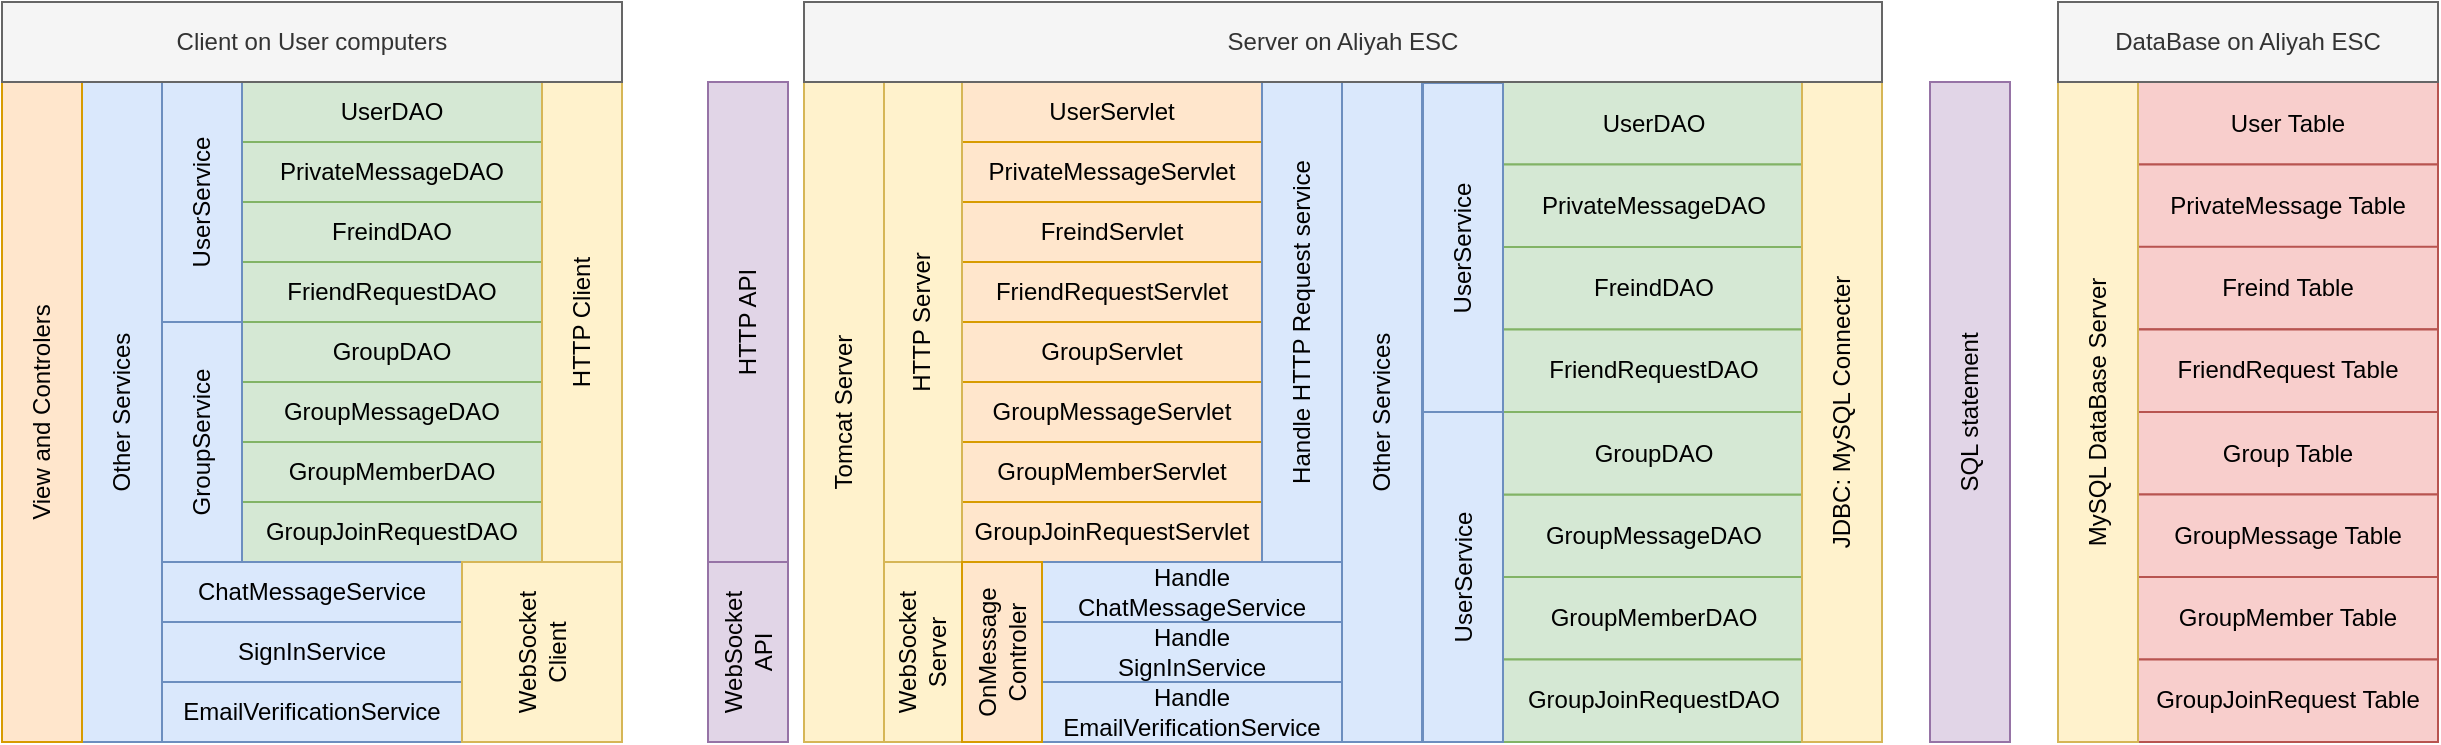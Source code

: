 <mxfile version="25.0.3">
  <diagram name="第 1 页" id="bxxxQVGhS8IFvsGaxlDZ">
    <mxGraphModel dx="1388" dy="1122" grid="0" gridSize="10" guides="1" tooltips="1" connect="1" arrows="1" fold="1" page="0" pageScale="1" pageWidth="827" pageHeight="1169" math="0" shadow="0">
      <root>
        <mxCell id="0" />
        <mxCell id="1" parent="0" />
        <mxCell id="TKKuryZPwlHoQlq77Uxj-1" value="UserDAO" style="rounded=0;whiteSpace=wrap;html=1;fillColor=#d5e8d4;strokeColor=#82b366;" vertex="1" parent="1">
          <mxGeometry x="351" y="209" width="150" height="30" as="geometry" />
        </mxCell>
        <mxCell id="TKKuryZPwlHoQlq77Uxj-4" value="FreindDAO" style="rounded=0;whiteSpace=wrap;html=1;fillColor=#d5e8d4;strokeColor=#82b366;" vertex="1" parent="1">
          <mxGeometry x="351" y="269" width="150" height="30" as="geometry" />
        </mxCell>
        <mxCell id="TKKuryZPwlHoQlq77Uxj-5" value="PrivateMessageDAO" style="rounded=0;whiteSpace=wrap;html=1;fillColor=#d5e8d4;strokeColor=#82b366;" vertex="1" parent="1">
          <mxGeometry x="351" y="239" width="150" height="30" as="geometry" />
        </mxCell>
        <mxCell id="TKKuryZPwlHoQlq77Uxj-6" value="FriendRequestDAO" style="rounded=0;whiteSpace=wrap;html=1;fillColor=#d5e8d4;strokeColor=#82b366;" vertex="1" parent="1">
          <mxGeometry x="351" y="299" width="150" height="30" as="geometry" />
        </mxCell>
        <mxCell id="TKKuryZPwlHoQlq77Uxj-7" value="GroupDAO" style="rounded=0;whiteSpace=wrap;html=1;fillColor=#d5e8d4;strokeColor=#82b366;" vertex="1" parent="1">
          <mxGeometry x="351" y="329" width="150" height="30" as="geometry" />
        </mxCell>
        <mxCell id="TKKuryZPwlHoQlq77Uxj-8" value="GroupMessageDAO" style="rounded=0;whiteSpace=wrap;html=1;fillColor=#d5e8d4;strokeColor=#82b366;" vertex="1" parent="1">
          <mxGeometry x="351" y="359" width="150" height="30" as="geometry" />
        </mxCell>
        <mxCell id="TKKuryZPwlHoQlq77Uxj-9" value="GroupMemberDAO" style="rounded=0;whiteSpace=wrap;html=1;fillColor=#d5e8d4;strokeColor=#82b366;" vertex="1" parent="1">
          <mxGeometry x="351" y="389" width="150" height="30" as="geometry" />
        </mxCell>
        <mxCell id="TKKuryZPwlHoQlq77Uxj-10" value="GroupJoinRequestDAO" style="rounded=0;whiteSpace=wrap;html=1;fillColor=#d5e8d4;strokeColor=#82b366;" vertex="1" parent="1">
          <mxGeometry x="351" y="419" width="150" height="30" as="geometry" />
        </mxCell>
        <mxCell id="TKKuryZPwlHoQlq77Uxj-11" value="UserService" style="rounded=0;whiteSpace=wrap;html=1;rotation=-90;fillColor=#dae8fc;strokeColor=#6c8ebf;" vertex="1" parent="1">
          <mxGeometry x="271" y="249" width="120" height="40" as="geometry" />
        </mxCell>
        <mxCell id="TKKuryZPwlHoQlq77Uxj-12" value="GroupService" style="rounded=0;whiteSpace=wrap;html=1;rotation=-90;fillColor=#dae8fc;strokeColor=#6c8ebf;" vertex="1" parent="1">
          <mxGeometry x="271" y="369" width="120" height="40" as="geometry" />
        </mxCell>
        <mxCell id="TKKuryZPwlHoQlq77Uxj-13" value="UserServlet" style="rounded=0;whiteSpace=wrap;html=1;fillColor=#ffe6cc;strokeColor=#d79b00;" vertex="1" parent="1">
          <mxGeometry x="711" y="209" width="150" height="30" as="geometry" />
        </mxCell>
        <mxCell id="TKKuryZPwlHoQlq77Uxj-14" value="PrivateMessageServlet" style="rounded=0;whiteSpace=wrap;html=1;fillColor=#ffe6cc;strokeColor=#d79b00;" vertex="1" parent="1">
          <mxGeometry x="711" y="239" width="150" height="30" as="geometry" />
        </mxCell>
        <mxCell id="TKKuryZPwlHoQlq77Uxj-15" value="FreindServlet" style="rounded=0;whiteSpace=wrap;html=1;fillColor=#ffe6cc;strokeColor=#d79b00;" vertex="1" parent="1">
          <mxGeometry x="711" y="269" width="150" height="30" as="geometry" />
        </mxCell>
        <mxCell id="TKKuryZPwlHoQlq77Uxj-16" value="FriendRequestServlet" style="rounded=0;whiteSpace=wrap;html=1;fillColor=#ffe6cc;strokeColor=#d79b00;" vertex="1" parent="1">
          <mxGeometry x="711" y="299" width="150" height="30" as="geometry" />
        </mxCell>
        <mxCell id="TKKuryZPwlHoQlq77Uxj-17" value="GroupServlet" style="rounded=0;whiteSpace=wrap;html=1;fillColor=#ffe6cc;strokeColor=#d79b00;" vertex="1" parent="1">
          <mxGeometry x="711" y="329" width="150" height="30" as="geometry" />
        </mxCell>
        <mxCell id="TKKuryZPwlHoQlq77Uxj-18" value="GroupMessageServlet" style="rounded=0;whiteSpace=wrap;html=1;fillColor=#ffe6cc;strokeColor=#d79b00;" vertex="1" parent="1">
          <mxGeometry x="711" y="359" width="150" height="30" as="geometry" />
        </mxCell>
        <mxCell id="TKKuryZPwlHoQlq77Uxj-19" value="GroupMemberServlet" style="rounded=0;whiteSpace=wrap;html=1;fillColor=#ffe6cc;strokeColor=#d79b00;" vertex="1" parent="1">
          <mxGeometry x="711" y="389" width="150" height="30" as="geometry" />
        </mxCell>
        <mxCell id="TKKuryZPwlHoQlq77Uxj-20" value="GroupJoinRequestServlet" style="rounded=0;whiteSpace=wrap;html=1;fillColor=#ffe6cc;strokeColor=#d79b00;" vertex="1" parent="1">
          <mxGeometry x="711" y="419" width="150" height="30" as="geometry" />
        </mxCell>
        <mxCell id="TKKuryZPwlHoQlq77Uxj-21" value="HTTP API" style="rounded=0;whiteSpace=wrap;html=1;rotation=-90;fillColor=#e1d5e7;strokeColor=#9673a6;" vertex="1" parent="1">
          <mxGeometry x="484.0" y="309" width="240" height="40" as="geometry" />
        </mxCell>
        <mxCell id="TKKuryZPwlHoQlq77Uxj-22" value="ChatMessageService" style="rounded=0;whiteSpace=wrap;html=1;fillColor=#dae8fc;strokeColor=#6c8ebf;" vertex="1" parent="1">
          <mxGeometry x="311" y="449" width="150" height="30" as="geometry" />
        </mxCell>
        <mxCell id="TKKuryZPwlHoQlq77Uxj-23" value="SignInService" style="rounded=0;whiteSpace=wrap;html=1;fillColor=#dae8fc;strokeColor=#6c8ebf;" vertex="1" parent="1">
          <mxGeometry x="311" y="479" width="150" height="30" as="geometry" />
        </mxCell>
        <mxCell id="TKKuryZPwlHoQlq77Uxj-24" value="EmailVerificationService" style="rounded=0;whiteSpace=wrap;html=1;fillColor=#dae8fc;strokeColor=#6c8ebf;" vertex="1" parent="1">
          <mxGeometry x="311" y="509" width="150" height="30" as="geometry" />
        </mxCell>
        <mxCell id="TKKuryZPwlHoQlq77Uxj-25" value="WebSocket&lt;div&gt;Client&lt;/div&gt;" style="rounded=0;whiteSpace=wrap;html=1;rotation=-90;fillColor=#fff2cc;strokeColor=#d6b656;" vertex="1" parent="1">
          <mxGeometry x="456" y="454" width="90" height="80" as="geometry" />
        </mxCell>
        <mxCell id="TKKuryZPwlHoQlq77Uxj-27" value="WebSocket&lt;div&gt;API&lt;/div&gt;" style="rounded=0;whiteSpace=wrap;html=1;rotation=-90;fillColor=#e1d5e7;strokeColor=#9673a6;" vertex="1" parent="1">
          <mxGeometry x="559" y="474" width="90" height="40" as="geometry" />
        </mxCell>
        <mxCell id="TKKuryZPwlHoQlq77Uxj-28" value="HTTP Client" style="rounded=0;whiteSpace=wrap;html=1;rotation=-90;fillColor=#fff2cc;strokeColor=#d6b656;" vertex="1" parent="1">
          <mxGeometry x="401.0" y="309" width="240" height="40" as="geometry" />
        </mxCell>
        <mxCell id="TKKuryZPwlHoQlq77Uxj-29" value="HTTP Server" style="rounded=0;whiteSpace=wrap;html=1;rotation=-90;fillColor=#fff2cc;strokeColor=#d6b656;" vertex="1" parent="1">
          <mxGeometry x="571" y="309" width="240" height="40" as="geometry" />
        </mxCell>
        <mxCell id="TKKuryZPwlHoQlq77Uxj-30" value="WebSocket&lt;div&gt;Server&lt;/div&gt;" style="rounded=0;whiteSpace=wrap;html=1;rotation=-90;fillColor=#fff2cc;strokeColor=#d6b656;" vertex="1" parent="1">
          <mxGeometry x="646" y="474" width="90" height="40" as="geometry" />
        </mxCell>
        <mxCell id="TKKuryZPwlHoQlq77Uxj-31" value="Handle ChatMessageService" style="rounded=0;whiteSpace=wrap;html=1;fillColor=#dae8fc;strokeColor=#6c8ebf;" vertex="1" parent="1">
          <mxGeometry x="751" y="449" width="150" height="30" as="geometry" />
        </mxCell>
        <mxCell id="TKKuryZPwlHoQlq77Uxj-32" value="&lt;div&gt;Handle&lt;/div&gt;SignInService" style="rounded=0;whiteSpace=wrap;html=1;fillColor=#dae8fc;strokeColor=#6c8ebf;" vertex="1" parent="1">
          <mxGeometry x="751" y="479" width="150" height="30" as="geometry" />
        </mxCell>
        <mxCell id="TKKuryZPwlHoQlq77Uxj-33" value="&lt;div&gt;Handle&lt;/div&gt;EmailVerificationService" style="rounded=0;whiteSpace=wrap;html=1;fillColor=#dae8fc;strokeColor=#6c8ebf;" vertex="1" parent="1">
          <mxGeometry x="751" y="509" width="150" height="30" as="geometry" />
        </mxCell>
        <mxCell id="TKKuryZPwlHoQlq77Uxj-34" value="Handle HTTP Request service" style="rounded=0;whiteSpace=wrap;html=1;rotation=-90;fillColor=#dae8fc;strokeColor=#6c8ebf;" vertex="1" parent="1">
          <mxGeometry x="761" y="309" width="240" height="40" as="geometry" />
        </mxCell>
        <mxCell id="TKKuryZPwlHoQlq77Uxj-35" value="OnMessage&lt;div&gt;Controler&lt;/div&gt;" style="rounded=0;whiteSpace=wrap;html=1;rotation=-90;fillColor=#ffe6cc;strokeColor=#d79b00;" vertex="1" parent="1">
          <mxGeometry x="686" y="474" width="90" height="40" as="geometry" />
        </mxCell>
        <mxCell id="TKKuryZPwlHoQlq77Uxj-36" value="GroupMemberDAO" style="rounded=0;whiteSpace=wrap;html=1;fillColor=#d5e8d4;strokeColor=#82b366;" vertex="1" parent="1">
          <mxGeometry x="981.5" y="456.5" width="150" height="41.25" as="geometry" />
        </mxCell>
        <mxCell id="TKKuryZPwlHoQlq77Uxj-37" value="FreindDAO" style="rounded=0;whiteSpace=wrap;html=1;fillColor=#d5e8d4;strokeColor=#82b366;" vertex="1" parent="1">
          <mxGeometry x="981.5" y="291.5" width="150" height="41.25" as="geometry" />
        </mxCell>
        <mxCell id="TKKuryZPwlHoQlq77Uxj-38" value="GroupMessageDAO" style="rounded=0;whiteSpace=wrap;html=1;fillColor=#d5e8d4;strokeColor=#82b366;" vertex="1" parent="1">
          <mxGeometry x="981.5" y="415.25" width="150" height="41.25" as="geometry" />
        </mxCell>
        <mxCell id="TKKuryZPwlHoQlq77Uxj-39" value="GroupDAO" style="rounded=0;whiteSpace=wrap;html=1;fillColor=#d5e8d4;strokeColor=#82b366;" vertex="1" parent="1">
          <mxGeometry x="981.5" y="374" width="150" height="41.25" as="geometry" />
        </mxCell>
        <mxCell id="TKKuryZPwlHoQlq77Uxj-40" value="FriendRequestDAO" style="rounded=0;whiteSpace=wrap;html=1;fillColor=#d5e8d4;strokeColor=#82b366;" vertex="1" parent="1">
          <mxGeometry x="981.5" y="332.75" width="150" height="41.25" as="geometry" />
        </mxCell>
        <mxCell id="TKKuryZPwlHoQlq77Uxj-41" value="UserDAO" style="rounded=0;whiteSpace=wrap;html=1;fillColor=#d5e8d4;strokeColor=#82b366;" vertex="1" parent="1">
          <mxGeometry x="981.5" y="209" width="150" height="41.25" as="geometry" />
        </mxCell>
        <mxCell id="TKKuryZPwlHoQlq77Uxj-42" value="PrivateMessageDAO" style="rounded=0;whiteSpace=wrap;html=1;fillColor=#d5e8d4;strokeColor=#82b366;" vertex="1" parent="1">
          <mxGeometry x="981.5" y="250.25" width="150" height="41.25" as="geometry" />
        </mxCell>
        <mxCell id="TKKuryZPwlHoQlq77Uxj-43" value="GroupJoinRequestDAO" style="rounded=0;whiteSpace=wrap;html=1;fillColor=#d5e8d4;strokeColor=#82b366;" vertex="1" parent="1">
          <mxGeometry x="981.5" y="497.75" width="150" height="41.25" as="geometry" />
        </mxCell>
        <mxCell id="TKKuryZPwlHoQlq77Uxj-44" value="UserService" style="rounded=0;whiteSpace=wrap;html=1;rotation=-90;fillColor=#dae8fc;strokeColor=#6c8ebf;" vertex="1" parent="1">
          <mxGeometry x="879" y="272" width="165" height="40" as="geometry" />
        </mxCell>
        <mxCell id="TKKuryZPwlHoQlq77Uxj-45" value="UserService" style="rounded=0;whiteSpace=wrap;html=1;rotation=-90;fillColor=#dae8fc;strokeColor=#6c8ebf;" vertex="1" parent="1">
          <mxGeometry x="879" y="436.5" width="165" height="40" as="geometry" />
        </mxCell>
        <mxCell id="TKKuryZPwlHoQlq77Uxj-46" value="Other Services" style="rounded=0;whiteSpace=wrap;html=1;rotation=-90;fillColor=#dae8fc;strokeColor=#6c8ebf;" vertex="1" parent="1">
          <mxGeometry x="756" y="354" width="330" height="40" as="geometry" />
        </mxCell>
        <mxCell id="TKKuryZPwlHoQlq77Uxj-47" value="JDBC: MySQL Connecter" style="rounded=0;whiteSpace=wrap;html=1;rotation=-90;fillColor=#fff2cc;strokeColor=#d6b656;" vertex="1" parent="1">
          <mxGeometry x="986" y="354" width="330" height="40" as="geometry" />
        </mxCell>
        <mxCell id="TKKuryZPwlHoQlq77Uxj-48" value="User Table" style="rounded=0;whiteSpace=wrap;html=1;fillColor=#f8cecc;strokeColor=#b85450;" vertex="1" parent="1">
          <mxGeometry x="1299" y="209" width="150" height="41.25" as="geometry" />
        </mxCell>
        <mxCell id="TKKuryZPwlHoQlq77Uxj-49" value="PrivateMessage Table" style="rounded=0;whiteSpace=wrap;html=1;fillColor=#f8cecc;strokeColor=#b85450;" vertex="1" parent="1">
          <mxGeometry x="1299" y="250.25" width="150" height="41.25" as="geometry" />
        </mxCell>
        <mxCell id="TKKuryZPwlHoQlq77Uxj-50" value="Freind Table" style="rounded=0;whiteSpace=wrap;html=1;fillColor=#f8cecc;strokeColor=#b85450;" vertex="1" parent="1">
          <mxGeometry x="1299" y="291.38" width="150" height="41.25" as="geometry" />
        </mxCell>
        <mxCell id="TKKuryZPwlHoQlq77Uxj-51" value="FriendRequest Table" style="rounded=0;whiteSpace=wrap;html=1;fillColor=#f8cecc;strokeColor=#b85450;" vertex="1" parent="1">
          <mxGeometry x="1299" y="332.75" width="150" height="41.25" as="geometry" />
        </mxCell>
        <mxCell id="TKKuryZPwlHoQlq77Uxj-52" value="Group Table" style="rounded=0;whiteSpace=wrap;html=1;fillColor=#f8cecc;strokeColor=#b85450;" vertex="1" parent="1">
          <mxGeometry x="1299" y="374" width="150" height="41.25" as="geometry" />
        </mxCell>
        <mxCell id="TKKuryZPwlHoQlq77Uxj-53" value="GroupMessage Table" style="rounded=0;whiteSpace=wrap;html=1;fillColor=#f8cecc;strokeColor=#b85450;" vertex="1" parent="1">
          <mxGeometry x="1299" y="415.25" width="150" height="41.25" as="geometry" />
        </mxCell>
        <mxCell id="TKKuryZPwlHoQlq77Uxj-54" value="GroupMember Table" style="rounded=0;whiteSpace=wrap;html=1;fillColor=#f8cecc;strokeColor=#b85450;" vertex="1" parent="1">
          <mxGeometry x="1299" y="456.5" width="150" height="41.25" as="geometry" />
        </mxCell>
        <mxCell id="TKKuryZPwlHoQlq77Uxj-55" value="GroupJoinRequest Table" style="rounded=0;whiteSpace=wrap;html=1;fillColor=#f8cecc;strokeColor=#b85450;" vertex="1" parent="1">
          <mxGeometry x="1299" y="497.75" width="150" height="41.25" as="geometry" />
        </mxCell>
        <mxCell id="TKKuryZPwlHoQlq77Uxj-57" value="Tomcat Server" style="rounded=0;whiteSpace=wrap;html=1;rotation=-90;fillColor=#fff2cc;strokeColor=#d6b656;" vertex="1" parent="1">
          <mxGeometry x="487" y="354" width="330" height="40" as="geometry" />
        </mxCell>
        <mxCell id="TKKuryZPwlHoQlq77Uxj-59" value="Other Services" style="rounded=0;whiteSpace=wrap;html=1;rotation=-90;fillColor=#dae8fc;strokeColor=#6c8ebf;" vertex="1" parent="1">
          <mxGeometry x="126" y="354" width="330" height="40" as="geometry" />
        </mxCell>
        <mxCell id="TKKuryZPwlHoQlq77Uxj-60" value="SQL statement" style="rounded=0;whiteSpace=wrap;html=1;rotation=-90;fillColor=#e1d5e7;strokeColor=#9673a6;" vertex="1" parent="1">
          <mxGeometry x="1050" y="354" width="330" height="40" as="geometry" />
        </mxCell>
        <mxCell id="TKKuryZPwlHoQlq77Uxj-62" value="MySQL DataBase Server" style="rounded=0;whiteSpace=wrap;html=1;rotation=-90;fillColor=#fff2cc;strokeColor=#d6b656;" vertex="1" parent="1">
          <mxGeometry x="1114" y="354" width="330" height="40" as="geometry" />
        </mxCell>
        <mxCell id="TKKuryZPwlHoQlq77Uxj-63" value="View and Controlers" style="rounded=0;whiteSpace=wrap;html=1;rotation=-90;fillColor=#ffe6cc;strokeColor=#d79b00;" vertex="1" parent="1">
          <mxGeometry x="86" y="354" width="330" height="40" as="geometry" />
        </mxCell>
        <mxCell id="TKKuryZPwlHoQlq77Uxj-64" value="Client on User computers" style="rounded=0;whiteSpace=wrap;html=1;fillColor=#f5f5f5;fontColor=#333333;strokeColor=#666666;" vertex="1" parent="1">
          <mxGeometry x="231" y="169" width="310" height="40" as="geometry" />
        </mxCell>
        <mxCell id="TKKuryZPwlHoQlq77Uxj-65" value="Server on Aliyah ESC" style="rounded=0;whiteSpace=wrap;html=1;fillColor=#f5f5f5;fontColor=#333333;strokeColor=#666666;" vertex="1" parent="1">
          <mxGeometry x="632" y="169" width="539" height="40" as="geometry" />
        </mxCell>
        <mxCell id="TKKuryZPwlHoQlq77Uxj-66" value="DataBase on Aliyah ESC" style="rounded=0;whiteSpace=wrap;html=1;fillColor=#f5f5f5;fontColor=#333333;strokeColor=#666666;" vertex="1" parent="1">
          <mxGeometry x="1259" y="169" width="190" height="40" as="geometry" />
        </mxCell>
      </root>
    </mxGraphModel>
  </diagram>
</mxfile>
